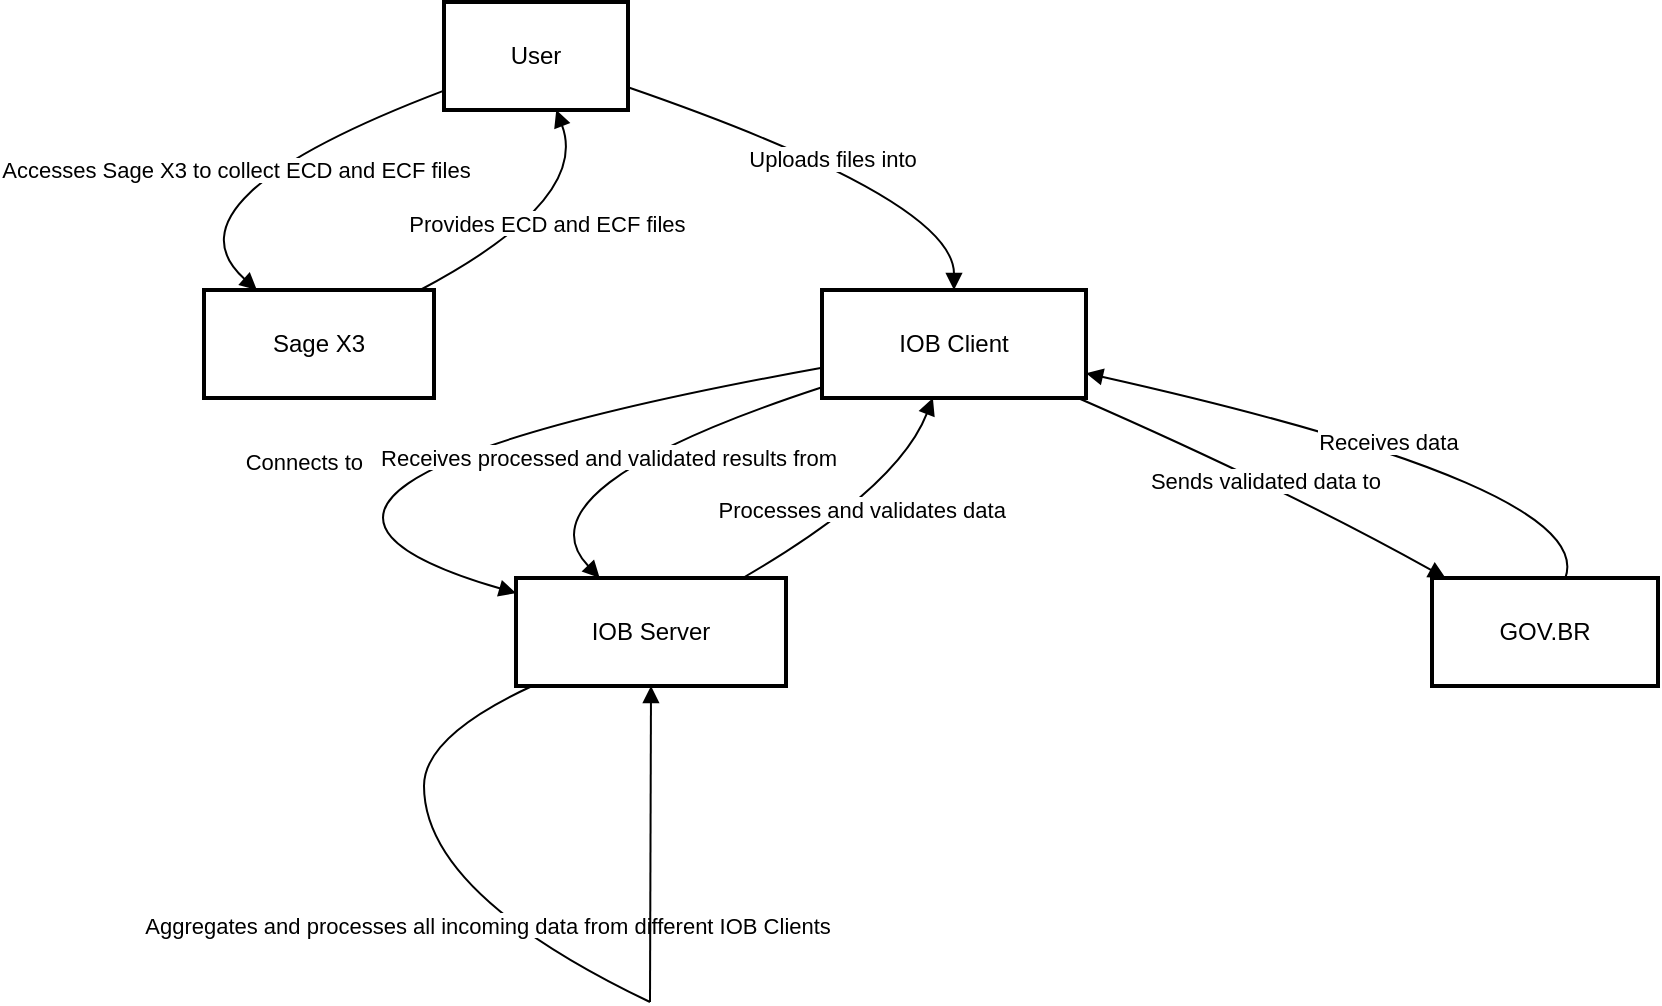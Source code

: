 <mxfile version="26.2.14">
  <diagram name="Página-1" id="k6gE_lqXu5SQHlqSskun">
    <mxGraphModel>
      <root>
        <mxCell id="0" />
        <mxCell id="1" parent="0" />
        <mxCell id="2" value="User" style="whiteSpace=wrap;strokeWidth=2;" vertex="1" parent="1">
          <mxGeometry x="252" y="8" width="92" height="54" as="geometry" />
        </mxCell>
        <mxCell id="3" value="Sage X3" style="whiteSpace=wrap;strokeWidth=2;" vertex="1" parent="1">
          <mxGeometry x="132" y="152" width="115" height="54" as="geometry" />
        </mxCell>
        <mxCell id="4" value="IOB Client" style="whiteSpace=wrap;strokeWidth=2;" vertex="1" parent="1">
          <mxGeometry x="441" y="152" width="132" height="54" as="geometry" />
        </mxCell>
        <mxCell id="5" value="IOB Server" style="whiteSpace=wrap;strokeWidth=2;" vertex="1" parent="1">
          <mxGeometry x="288" y="296" width="135" height="54" as="geometry" />
        </mxCell>
        <mxCell id="6" value="GOV.BR" style="whiteSpace=wrap;strokeWidth=2;" vertex="1" parent="1">
          <mxGeometry x="746" y="296" width="113" height="54" as="geometry" />
        </mxCell>
        <mxCell id="7" value="" style="whiteSpace=wrap;strokeWidth=2;" vertex="1" parent="1">
          <mxGeometry x="242" y="400" as="geometry" />
        </mxCell>
        <mxCell id="8" value="" style="whiteSpace=wrap;strokeWidth=2;" vertex="1" parent="1">
          <mxGeometry x="355" y="508" as="geometry" />
        </mxCell>
        <mxCell id="9" value="Accesses Sage X3 to collect ECD and ECF files" style="curved=1;startArrow=none;endArrow=block;exitX=0;exitY=0.82;entryX=0.23;entryY=0;" edge="1" parent="1" source="2" target="3">
          <mxGeometry relative="1" as="geometry">
            <Array as="points">
              <mxPoint x="108" y="107" />
            </Array>
          </mxGeometry>
        </mxCell>
        <mxCell id="10" value="Provides ECD and ECF files" style="curved=1;startArrow=none;endArrow=block;exitX=0.94;exitY=0;entryX=0.61;entryY=1;" edge="1" parent="1" source="3" target="2">
          <mxGeometry relative="1" as="geometry">
            <Array as="points">
              <mxPoint x="325" y="107" />
            </Array>
          </mxGeometry>
        </mxCell>
        <mxCell id="11" value="Uploads files into" style="curved=1;startArrow=none;endArrow=block;exitX=1;exitY=0.79;entryX=0.5;entryY=0;" edge="1" parent="1" source="2" target="4">
          <mxGeometry relative="1" as="geometry">
            <Array as="points">
              <mxPoint x="507" y="107" />
            </Array>
          </mxGeometry>
        </mxCell>
        <mxCell id="12" value="Connects to" style="curved=1;startArrow=none;endArrow=block;exitX=0;exitY=0.72;entryX=0;entryY=0.14;" edge="1" parent="1" source="4" target="5">
          <mxGeometry relative="1" as="geometry">
            <Array as="points">
              <mxPoint x="108" y="251" />
            </Array>
          </mxGeometry>
        </mxCell>
        <mxCell id="13" value="Processes and validates data" style="curved=1;startArrow=none;endArrow=block;exitX=0.84;exitY=0;entryX=0.42;entryY=1;" edge="1" parent="1" source="5" target="4">
          <mxGeometry relative="1" as="geometry">
            <Array as="points">
              <mxPoint x="479" y="251" />
            </Array>
          </mxGeometry>
        </mxCell>
        <mxCell id="14" value="" style="curved=1;startArrow=none;endArrow=none;exitX=0.06;exitY=1;entryX=-Infinity;entryY=NaN;" edge="1" parent="1" source="5" target="7">
          <mxGeometry relative="1" as="geometry">
            <Array as="points">
              <mxPoint x="242" y="375" />
            </Array>
          </mxGeometry>
        </mxCell>
        <mxCell id="15" value="Aggregates and processes all incoming data from different IOB Clients" style="curved=1;startArrow=none;endArrow=none;exitX=-Infinity;exitY=Infinity;entryX=Infinity;entryY=-Infinity;" edge="1" parent="1" source="7" target="8">
          <mxGeometry relative="1" as="geometry">
            <Array as="points">
              <mxPoint x="242" y="454" />
            </Array>
          </mxGeometry>
        </mxCell>
        <mxCell id="16" value="" style="curved=1;startArrow=none;endArrow=block;exitX=Infinity;exitY=-Infinity;entryX=0.5;entryY=1;" edge="1" parent="1" source="8" target="5">
          <mxGeometry relative="1" as="geometry">
            <Array as="points" />
          </mxGeometry>
        </mxCell>
        <mxCell id="17" value="Receives processed and validated results from" style="curved=1;startArrow=none;endArrow=block;exitX=0;exitY=0.9;entryX=0.31;entryY=0;" edge="1" parent="1" source="4" target="5">
          <mxGeometry relative="1" as="geometry">
            <Array as="points">
              <mxPoint x="287" y="251" />
            </Array>
          </mxGeometry>
        </mxCell>
        <mxCell id="18" value="Sends validated data to" style="curved=1;startArrow=none;endArrow=block;exitX=0.97;exitY=1;entryX=0.06;entryY=0;" edge="1" parent="1" source="4" target="6">
          <mxGeometry relative="1" as="geometry">
            <Array as="points">
              <mxPoint x="672" y="251" />
            </Array>
          </mxGeometry>
        </mxCell>
        <mxCell id="19" value="Receives data" style="curved=1;startArrow=none;endArrow=block;exitX=0.59;exitY=0;entryX=1;entryY=0.77;" edge="1" parent="1" source="6" target="4">
          <mxGeometry relative="1" as="geometry">
            <Array as="points">
              <mxPoint x="829" y="251" />
            </Array>
          </mxGeometry>
        </mxCell>
      </root>
    </mxGraphModel>
  </diagram>
</mxfile>
